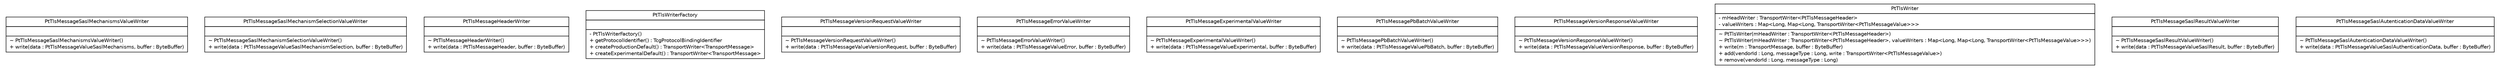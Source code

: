 #!/usr/local/bin/dot
#
# Class diagram 
# Generated by UMLGraph version R5_6 (http://www.umlgraph.org/)
#

digraph G {
	edge [fontname="Helvetica",fontsize=10,labelfontname="Helvetica",labelfontsize=10];
	node [fontname="Helvetica",fontsize=10,shape=plaintext];
	nodesep=0.25;
	ranksep=0.5;
	// org.ietf.nea.pt.serialize.writer.bytebuffer.PtTlsMessageSaslMechanismsValueWriter
	c10120 [label=<<table title="org.ietf.nea.pt.serialize.writer.bytebuffer.PtTlsMessageSaslMechanismsValueWriter" border="0" cellborder="1" cellspacing="0" cellpadding="2" port="p" href="./PtTlsMessageSaslMechanismsValueWriter.html">
		<tr><td><table border="0" cellspacing="0" cellpadding="1">
<tr><td align="center" balign="center"> PtTlsMessageSaslMechanismsValueWriter </td></tr>
		</table></td></tr>
		<tr><td><table border="0" cellspacing="0" cellpadding="1">
<tr><td align="left" balign="left">  </td></tr>
		</table></td></tr>
		<tr><td><table border="0" cellspacing="0" cellpadding="1">
<tr><td align="left" balign="left"> ~ PtTlsMessageSaslMechanismsValueWriter() </td></tr>
<tr><td align="left" balign="left"> + write(data : PtTlsMessageValueSaslMechanisms, buffer : ByteBuffer) </td></tr>
		</table></td></tr>
		</table>>, URL="./PtTlsMessageSaslMechanismsValueWriter.html", fontname="Helvetica", fontcolor="black", fontsize=10.0];
	// org.ietf.nea.pt.serialize.writer.bytebuffer.PtTlsMessageSaslMechanismSelectionValueWriter
	c10121 [label=<<table title="org.ietf.nea.pt.serialize.writer.bytebuffer.PtTlsMessageSaslMechanismSelectionValueWriter" border="0" cellborder="1" cellspacing="0" cellpadding="2" port="p" href="./PtTlsMessageSaslMechanismSelectionValueWriter.html">
		<tr><td><table border="0" cellspacing="0" cellpadding="1">
<tr><td align="center" balign="center"> PtTlsMessageSaslMechanismSelectionValueWriter </td></tr>
		</table></td></tr>
		<tr><td><table border="0" cellspacing="0" cellpadding="1">
<tr><td align="left" balign="left">  </td></tr>
		</table></td></tr>
		<tr><td><table border="0" cellspacing="0" cellpadding="1">
<tr><td align="left" balign="left"> ~ PtTlsMessageSaslMechanismSelectionValueWriter() </td></tr>
<tr><td align="left" balign="left"> + write(data : PtTlsMessageValueSaslMechanismSelection, buffer : ByteBuffer) </td></tr>
		</table></td></tr>
		</table>>, URL="./PtTlsMessageSaslMechanismSelectionValueWriter.html", fontname="Helvetica", fontcolor="black", fontsize=10.0];
	// org.ietf.nea.pt.serialize.writer.bytebuffer.PtTlsMessageHeaderWriter
	c10122 [label=<<table title="org.ietf.nea.pt.serialize.writer.bytebuffer.PtTlsMessageHeaderWriter" border="0" cellborder="1" cellspacing="0" cellpadding="2" port="p" href="./PtTlsMessageHeaderWriter.html">
		<tr><td><table border="0" cellspacing="0" cellpadding="1">
<tr><td align="center" balign="center"> PtTlsMessageHeaderWriter </td></tr>
		</table></td></tr>
		<tr><td><table border="0" cellspacing="0" cellpadding="1">
<tr><td align="left" balign="left">  </td></tr>
		</table></td></tr>
		<tr><td><table border="0" cellspacing="0" cellpadding="1">
<tr><td align="left" balign="left"> ~ PtTlsMessageHeaderWriter() </td></tr>
<tr><td align="left" balign="left"> + write(data : PtTlsMessageHeader, buffer : ByteBuffer) </td></tr>
		</table></td></tr>
		</table>>, URL="./PtTlsMessageHeaderWriter.html", fontname="Helvetica", fontcolor="black", fontsize=10.0];
	// org.ietf.nea.pt.serialize.writer.bytebuffer.PtTlsWriterFactory
	c10123 [label=<<table title="org.ietf.nea.pt.serialize.writer.bytebuffer.PtTlsWriterFactory" border="0" cellborder="1" cellspacing="0" cellpadding="2" port="p" href="./PtTlsWriterFactory.html">
		<tr><td><table border="0" cellspacing="0" cellpadding="1">
<tr><td align="center" balign="center"> PtTlsWriterFactory </td></tr>
		</table></td></tr>
		<tr><td><table border="0" cellspacing="0" cellpadding="1">
<tr><td align="left" balign="left">  </td></tr>
		</table></td></tr>
		<tr><td><table border="0" cellspacing="0" cellpadding="1">
<tr><td align="left" balign="left"> - PtTlsWriterFactory() </td></tr>
<tr><td align="left" balign="left"> + getProtocolIdentifier() : TcgProtocolBindingIdentifier </td></tr>
<tr><td align="left" balign="left"> + createProductionDefault() : TransportWriter&lt;TransportMessage&gt; </td></tr>
<tr><td align="left" balign="left"> + createExperimentalDefault() : TransportWriter&lt;TransportMessage&gt; </td></tr>
		</table></td></tr>
		</table>>, URL="./PtTlsWriterFactory.html", fontname="Helvetica", fontcolor="black", fontsize=10.0];
	// org.ietf.nea.pt.serialize.writer.bytebuffer.PtTlsMessageVersionRequestValueWriter
	c10124 [label=<<table title="org.ietf.nea.pt.serialize.writer.bytebuffer.PtTlsMessageVersionRequestValueWriter" border="0" cellborder="1" cellspacing="0" cellpadding="2" port="p" href="./PtTlsMessageVersionRequestValueWriter.html">
		<tr><td><table border="0" cellspacing="0" cellpadding="1">
<tr><td align="center" balign="center"> PtTlsMessageVersionRequestValueWriter </td></tr>
		</table></td></tr>
		<tr><td><table border="0" cellspacing="0" cellpadding="1">
<tr><td align="left" balign="left">  </td></tr>
		</table></td></tr>
		<tr><td><table border="0" cellspacing="0" cellpadding="1">
<tr><td align="left" balign="left"> ~ PtTlsMessageVersionRequestValueWriter() </td></tr>
<tr><td align="left" balign="left"> + write(data : PtTlsMessageValueVersionRequest, buffer : ByteBuffer) </td></tr>
		</table></td></tr>
		</table>>, URL="./PtTlsMessageVersionRequestValueWriter.html", fontname="Helvetica", fontcolor="black", fontsize=10.0];
	// org.ietf.nea.pt.serialize.writer.bytebuffer.PtTlsMessageErrorValueWriter
	c10125 [label=<<table title="org.ietf.nea.pt.serialize.writer.bytebuffer.PtTlsMessageErrorValueWriter" border="0" cellborder="1" cellspacing="0" cellpadding="2" port="p" href="./PtTlsMessageErrorValueWriter.html">
		<tr><td><table border="0" cellspacing="0" cellpadding="1">
<tr><td align="center" balign="center"> PtTlsMessageErrorValueWriter </td></tr>
		</table></td></tr>
		<tr><td><table border="0" cellspacing="0" cellpadding="1">
<tr><td align="left" balign="left">  </td></tr>
		</table></td></tr>
		<tr><td><table border="0" cellspacing="0" cellpadding="1">
<tr><td align="left" balign="left"> ~ PtTlsMessageErrorValueWriter() </td></tr>
<tr><td align="left" balign="left"> + write(data : PtTlsMessageValueError, buffer : ByteBuffer) </td></tr>
		</table></td></tr>
		</table>>, URL="./PtTlsMessageErrorValueWriter.html", fontname="Helvetica", fontcolor="black", fontsize=10.0];
	// org.ietf.nea.pt.serialize.writer.bytebuffer.PtTlsMessageExperimentalValueWriter
	c10126 [label=<<table title="org.ietf.nea.pt.serialize.writer.bytebuffer.PtTlsMessageExperimentalValueWriter" border="0" cellborder="1" cellspacing="0" cellpadding="2" port="p" href="./PtTlsMessageExperimentalValueWriter.html">
		<tr><td><table border="0" cellspacing="0" cellpadding="1">
<tr><td align="center" balign="center"> PtTlsMessageExperimentalValueWriter </td></tr>
		</table></td></tr>
		<tr><td><table border="0" cellspacing="0" cellpadding="1">
<tr><td align="left" balign="left">  </td></tr>
		</table></td></tr>
		<tr><td><table border="0" cellspacing="0" cellpadding="1">
<tr><td align="left" balign="left"> ~ PtTlsMessageExperimentalValueWriter() </td></tr>
<tr><td align="left" balign="left"> + write(data : PtTlsMessageValueExperimental, buffer : ByteBuffer) </td></tr>
		</table></td></tr>
		</table>>, URL="./PtTlsMessageExperimentalValueWriter.html", fontname="Helvetica", fontcolor="black", fontsize=10.0];
	// org.ietf.nea.pt.serialize.writer.bytebuffer.PtTlsMessagePbBatchValueWriter
	c10127 [label=<<table title="org.ietf.nea.pt.serialize.writer.bytebuffer.PtTlsMessagePbBatchValueWriter" border="0" cellborder="1" cellspacing="0" cellpadding="2" port="p" href="./PtTlsMessagePbBatchValueWriter.html">
		<tr><td><table border="0" cellspacing="0" cellpadding="1">
<tr><td align="center" balign="center"> PtTlsMessagePbBatchValueWriter </td></tr>
		</table></td></tr>
		<tr><td><table border="0" cellspacing="0" cellpadding="1">
<tr><td align="left" balign="left">  </td></tr>
		</table></td></tr>
		<tr><td><table border="0" cellspacing="0" cellpadding="1">
<tr><td align="left" balign="left"> ~ PtTlsMessagePbBatchValueWriter() </td></tr>
<tr><td align="left" balign="left"> + write(data : PtTlsMessageValuePbBatch, buffer : ByteBuffer) </td></tr>
		</table></td></tr>
		</table>>, URL="./PtTlsMessagePbBatchValueWriter.html", fontname="Helvetica", fontcolor="black", fontsize=10.0];
	// org.ietf.nea.pt.serialize.writer.bytebuffer.PtTlsMessageVersionResponseValueWriter
	c10128 [label=<<table title="org.ietf.nea.pt.serialize.writer.bytebuffer.PtTlsMessageVersionResponseValueWriter" border="0" cellborder="1" cellspacing="0" cellpadding="2" port="p" href="./PtTlsMessageVersionResponseValueWriter.html">
		<tr><td><table border="0" cellspacing="0" cellpadding="1">
<tr><td align="center" balign="center"> PtTlsMessageVersionResponseValueWriter </td></tr>
		</table></td></tr>
		<tr><td><table border="0" cellspacing="0" cellpadding="1">
<tr><td align="left" balign="left">  </td></tr>
		</table></td></tr>
		<tr><td><table border="0" cellspacing="0" cellpadding="1">
<tr><td align="left" balign="left"> ~ PtTlsMessageVersionResponseValueWriter() </td></tr>
<tr><td align="left" balign="left"> + write(data : PtTlsMessageValueVersionResponse, buffer : ByteBuffer) </td></tr>
		</table></td></tr>
		</table>>, URL="./PtTlsMessageVersionResponseValueWriter.html", fontname="Helvetica", fontcolor="black", fontsize=10.0];
	// org.ietf.nea.pt.serialize.writer.bytebuffer.PtTlsWriter
	c10129 [label=<<table title="org.ietf.nea.pt.serialize.writer.bytebuffer.PtTlsWriter" border="0" cellborder="1" cellspacing="0" cellpadding="2" port="p" href="./PtTlsWriter.html">
		<tr><td><table border="0" cellspacing="0" cellpadding="1">
<tr><td align="center" balign="center"> PtTlsWriter </td></tr>
		</table></td></tr>
		<tr><td><table border="0" cellspacing="0" cellpadding="1">
<tr><td align="left" balign="left"> - mHeadWriter : TransportWriter&lt;PtTlsMessageHeader&gt; </td></tr>
<tr><td align="left" balign="left"> - valueWriters : Map&lt;Long, Map&lt;Long, TransportWriter&lt;PtTlsMessageValue&gt;&gt;&gt; </td></tr>
		</table></td></tr>
		<tr><td><table border="0" cellspacing="0" cellpadding="1">
<tr><td align="left" balign="left"> ~ PtTlsWriter(mHeadWriter : TransportWriter&lt;PtTlsMessageHeader&gt;) </td></tr>
<tr><td align="left" balign="left"> ~ PtTlsWriter(mHeadWriter : TransportWriter&lt;PtTlsMessageHeader&gt;, valueWriters : Map&lt;Long, Map&lt;Long, TransportWriter&lt;PtTlsMessageValue&gt;&gt;&gt;) </td></tr>
<tr><td align="left" balign="left"> + write(m : TransportMessage, buffer : ByteBuffer) </td></tr>
<tr><td align="left" balign="left"> + add(vendorId : Long, messageType : Long, write : TransportWriter&lt;PtTlsMessageValue&gt;) </td></tr>
<tr><td align="left" balign="left"> + remove(vendorId : Long, messageType : Long) </td></tr>
		</table></td></tr>
		</table>>, URL="./PtTlsWriter.html", fontname="Helvetica", fontcolor="black", fontsize=10.0];
	// org.ietf.nea.pt.serialize.writer.bytebuffer.PtTlsMessageSaslResultValueWriter
	c10130 [label=<<table title="org.ietf.nea.pt.serialize.writer.bytebuffer.PtTlsMessageSaslResultValueWriter" border="0" cellborder="1" cellspacing="0" cellpadding="2" port="p" href="./PtTlsMessageSaslResultValueWriter.html">
		<tr><td><table border="0" cellspacing="0" cellpadding="1">
<tr><td align="center" balign="center"> PtTlsMessageSaslResultValueWriter </td></tr>
		</table></td></tr>
		<tr><td><table border="0" cellspacing="0" cellpadding="1">
<tr><td align="left" balign="left">  </td></tr>
		</table></td></tr>
		<tr><td><table border="0" cellspacing="0" cellpadding="1">
<tr><td align="left" balign="left"> ~ PtTlsMessageSaslResultValueWriter() </td></tr>
<tr><td align="left" balign="left"> + write(data : PtTlsMessageValueSaslResult, buffer : ByteBuffer) </td></tr>
		</table></td></tr>
		</table>>, URL="./PtTlsMessageSaslResultValueWriter.html", fontname="Helvetica", fontcolor="black", fontsize=10.0];
	// org.ietf.nea.pt.serialize.writer.bytebuffer.PtTlsMessageSaslAutenticationDataValueWriter
	c10131 [label=<<table title="org.ietf.nea.pt.serialize.writer.bytebuffer.PtTlsMessageSaslAutenticationDataValueWriter" border="0" cellborder="1" cellspacing="0" cellpadding="2" port="p" href="./PtTlsMessageSaslAutenticationDataValueWriter.html">
		<tr><td><table border="0" cellspacing="0" cellpadding="1">
<tr><td align="center" balign="center"> PtTlsMessageSaslAutenticationDataValueWriter </td></tr>
		</table></td></tr>
		<tr><td><table border="0" cellspacing="0" cellpadding="1">
<tr><td align="left" balign="left">  </td></tr>
		</table></td></tr>
		<tr><td><table border="0" cellspacing="0" cellpadding="1">
<tr><td align="left" balign="left"> ~ PtTlsMessageSaslAutenticationDataValueWriter() </td></tr>
<tr><td align="left" balign="left"> + write(data : PtTlsMessageValueSaslAuthenticationData, buffer : ByteBuffer) </td></tr>
		</table></td></tr>
		</table>>, URL="./PtTlsMessageSaslAutenticationDataValueWriter.html", fontname="Helvetica", fontcolor="black", fontsize=10.0];
}

